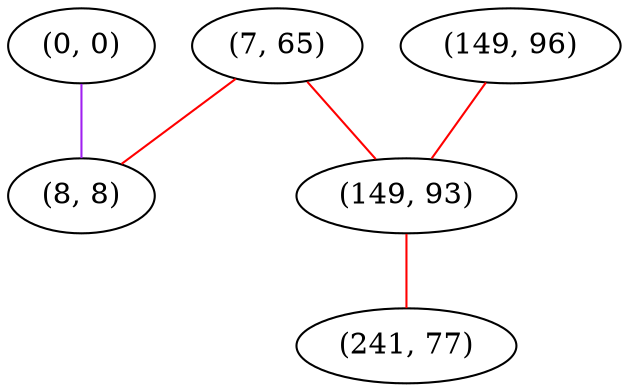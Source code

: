 graph "" {
"(0, 0)";
"(149, 96)";
"(7, 65)";
"(149, 93)";
"(8, 8)";
"(241, 77)";
"(0, 0)" -- "(8, 8)"  [color=purple, key=0, weight=4];
"(149, 96)" -- "(149, 93)"  [color=red, key=0, weight=1];
"(7, 65)" -- "(8, 8)"  [color=red, key=0, weight=1];
"(7, 65)" -- "(149, 93)"  [color=red, key=0, weight=1];
"(149, 93)" -- "(241, 77)"  [color=red, key=0, weight=1];
}
